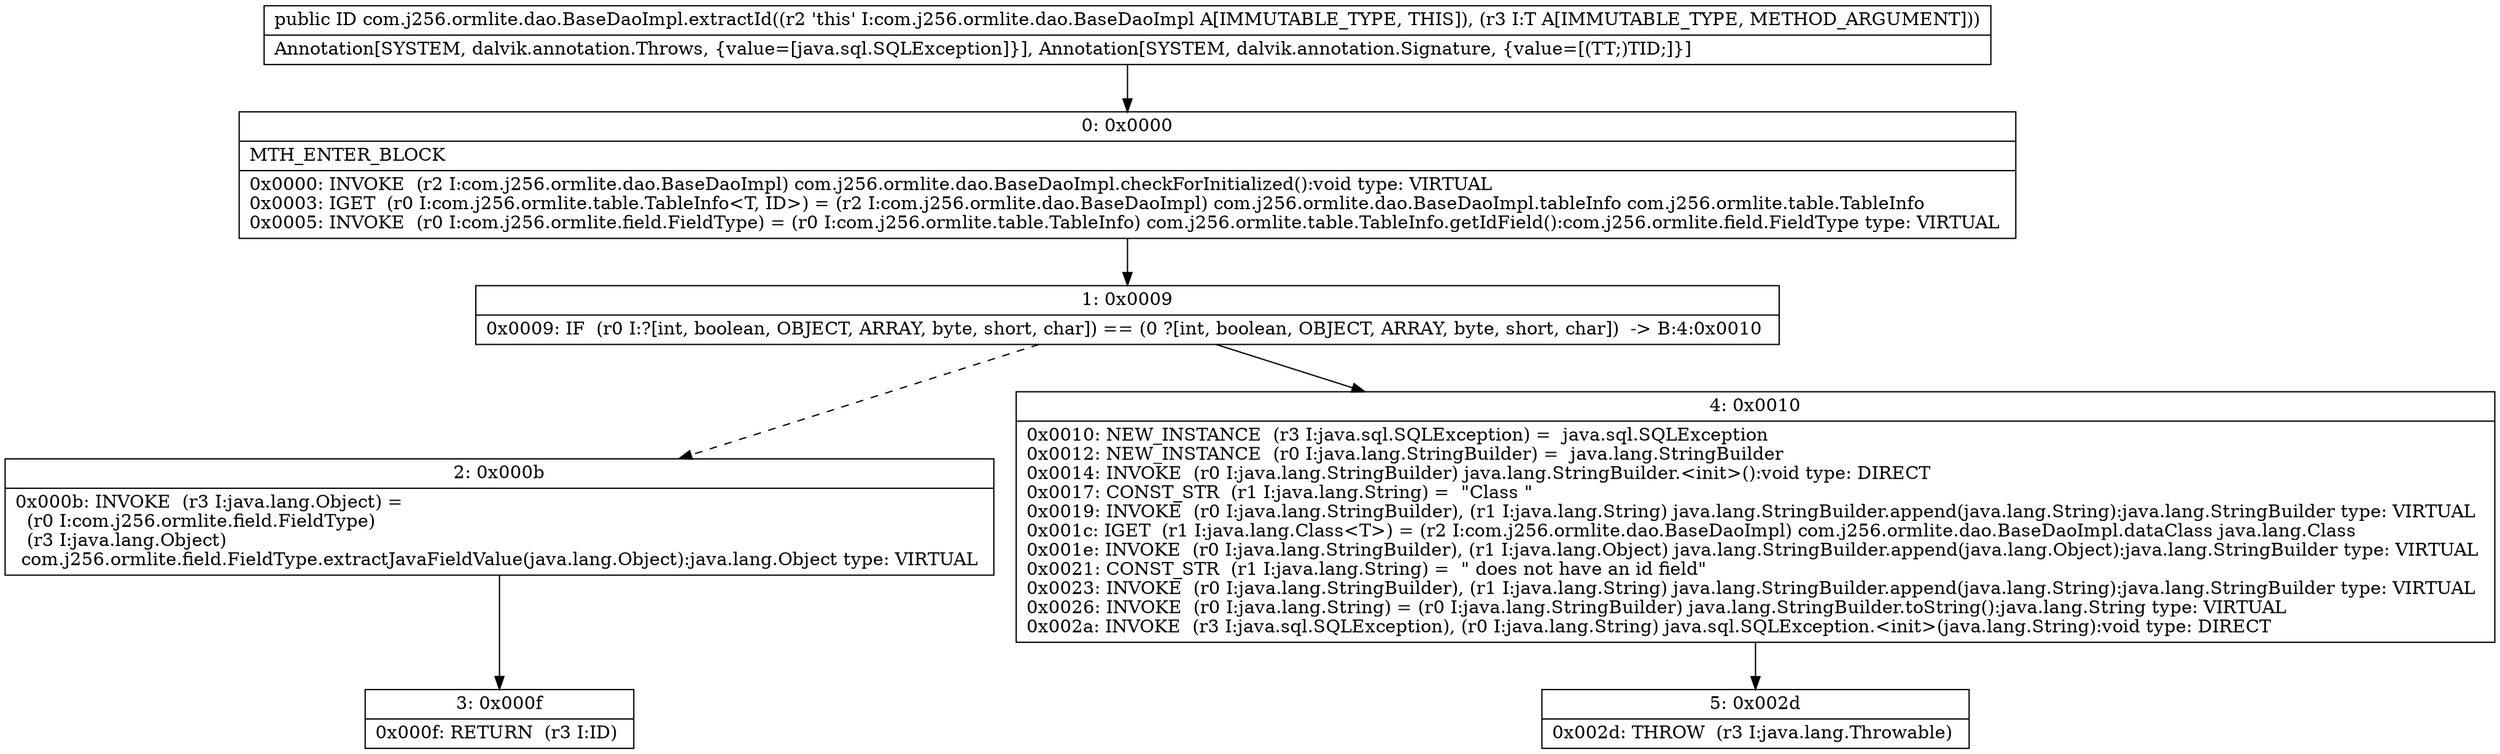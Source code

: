 digraph "CFG forcom.j256.ormlite.dao.BaseDaoImpl.extractId(Ljava\/lang\/Object;)Ljava\/lang\/Object;" {
Node_0 [shape=record,label="{0\:\ 0x0000|MTH_ENTER_BLOCK\l|0x0000: INVOKE  (r2 I:com.j256.ormlite.dao.BaseDaoImpl) com.j256.ormlite.dao.BaseDaoImpl.checkForInitialized():void type: VIRTUAL \l0x0003: IGET  (r0 I:com.j256.ormlite.table.TableInfo\<T, ID\>) = (r2 I:com.j256.ormlite.dao.BaseDaoImpl) com.j256.ormlite.dao.BaseDaoImpl.tableInfo com.j256.ormlite.table.TableInfo \l0x0005: INVOKE  (r0 I:com.j256.ormlite.field.FieldType) = (r0 I:com.j256.ormlite.table.TableInfo) com.j256.ormlite.table.TableInfo.getIdField():com.j256.ormlite.field.FieldType type: VIRTUAL \l}"];
Node_1 [shape=record,label="{1\:\ 0x0009|0x0009: IF  (r0 I:?[int, boolean, OBJECT, ARRAY, byte, short, char]) == (0 ?[int, boolean, OBJECT, ARRAY, byte, short, char])  \-\> B:4:0x0010 \l}"];
Node_2 [shape=record,label="{2\:\ 0x000b|0x000b: INVOKE  (r3 I:java.lang.Object) = \l  (r0 I:com.j256.ormlite.field.FieldType)\l  (r3 I:java.lang.Object)\l com.j256.ormlite.field.FieldType.extractJavaFieldValue(java.lang.Object):java.lang.Object type: VIRTUAL \l}"];
Node_3 [shape=record,label="{3\:\ 0x000f|0x000f: RETURN  (r3 I:ID) \l}"];
Node_4 [shape=record,label="{4\:\ 0x0010|0x0010: NEW_INSTANCE  (r3 I:java.sql.SQLException) =  java.sql.SQLException \l0x0012: NEW_INSTANCE  (r0 I:java.lang.StringBuilder) =  java.lang.StringBuilder \l0x0014: INVOKE  (r0 I:java.lang.StringBuilder) java.lang.StringBuilder.\<init\>():void type: DIRECT \l0x0017: CONST_STR  (r1 I:java.lang.String) =  \"Class \" \l0x0019: INVOKE  (r0 I:java.lang.StringBuilder), (r1 I:java.lang.String) java.lang.StringBuilder.append(java.lang.String):java.lang.StringBuilder type: VIRTUAL \l0x001c: IGET  (r1 I:java.lang.Class\<T\>) = (r2 I:com.j256.ormlite.dao.BaseDaoImpl) com.j256.ormlite.dao.BaseDaoImpl.dataClass java.lang.Class \l0x001e: INVOKE  (r0 I:java.lang.StringBuilder), (r1 I:java.lang.Object) java.lang.StringBuilder.append(java.lang.Object):java.lang.StringBuilder type: VIRTUAL \l0x0021: CONST_STR  (r1 I:java.lang.String) =  \" does not have an id field\" \l0x0023: INVOKE  (r0 I:java.lang.StringBuilder), (r1 I:java.lang.String) java.lang.StringBuilder.append(java.lang.String):java.lang.StringBuilder type: VIRTUAL \l0x0026: INVOKE  (r0 I:java.lang.String) = (r0 I:java.lang.StringBuilder) java.lang.StringBuilder.toString():java.lang.String type: VIRTUAL \l0x002a: INVOKE  (r3 I:java.sql.SQLException), (r0 I:java.lang.String) java.sql.SQLException.\<init\>(java.lang.String):void type: DIRECT \l}"];
Node_5 [shape=record,label="{5\:\ 0x002d|0x002d: THROW  (r3 I:java.lang.Throwable) \l}"];
MethodNode[shape=record,label="{public ID com.j256.ormlite.dao.BaseDaoImpl.extractId((r2 'this' I:com.j256.ormlite.dao.BaseDaoImpl A[IMMUTABLE_TYPE, THIS]), (r3 I:T A[IMMUTABLE_TYPE, METHOD_ARGUMENT]))  | Annotation[SYSTEM, dalvik.annotation.Throws, \{value=[java.sql.SQLException]\}], Annotation[SYSTEM, dalvik.annotation.Signature, \{value=[(TT;)TID;]\}]\l}"];
MethodNode -> Node_0;
Node_0 -> Node_1;
Node_1 -> Node_2[style=dashed];
Node_1 -> Node_4;
Node_2 -> Node_3;
Node_4 -> Node_5;
}

